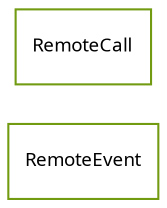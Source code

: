 strict digraph class_diagram {
  rankdir=LR;
  TypeRemoteEvent[
    label="RemoteEvent",
    URL="RemoteEvent.html",
    tooltip="com.sekati.remoting.RemoteEvent",
    fontname="Verdana",
    fontsize="9"
    color="#729b12"
    shape="record"
  ];
  TypeRemoteCall[
    label="RemoteCall",
    URL="RemoteCall.html",
    tooltip="com.sekati.remoting.RemoteCall",
    fontname="Verdana",
    fontsize="9"
    color="#729b12"
    shape="record"
  ];
}
